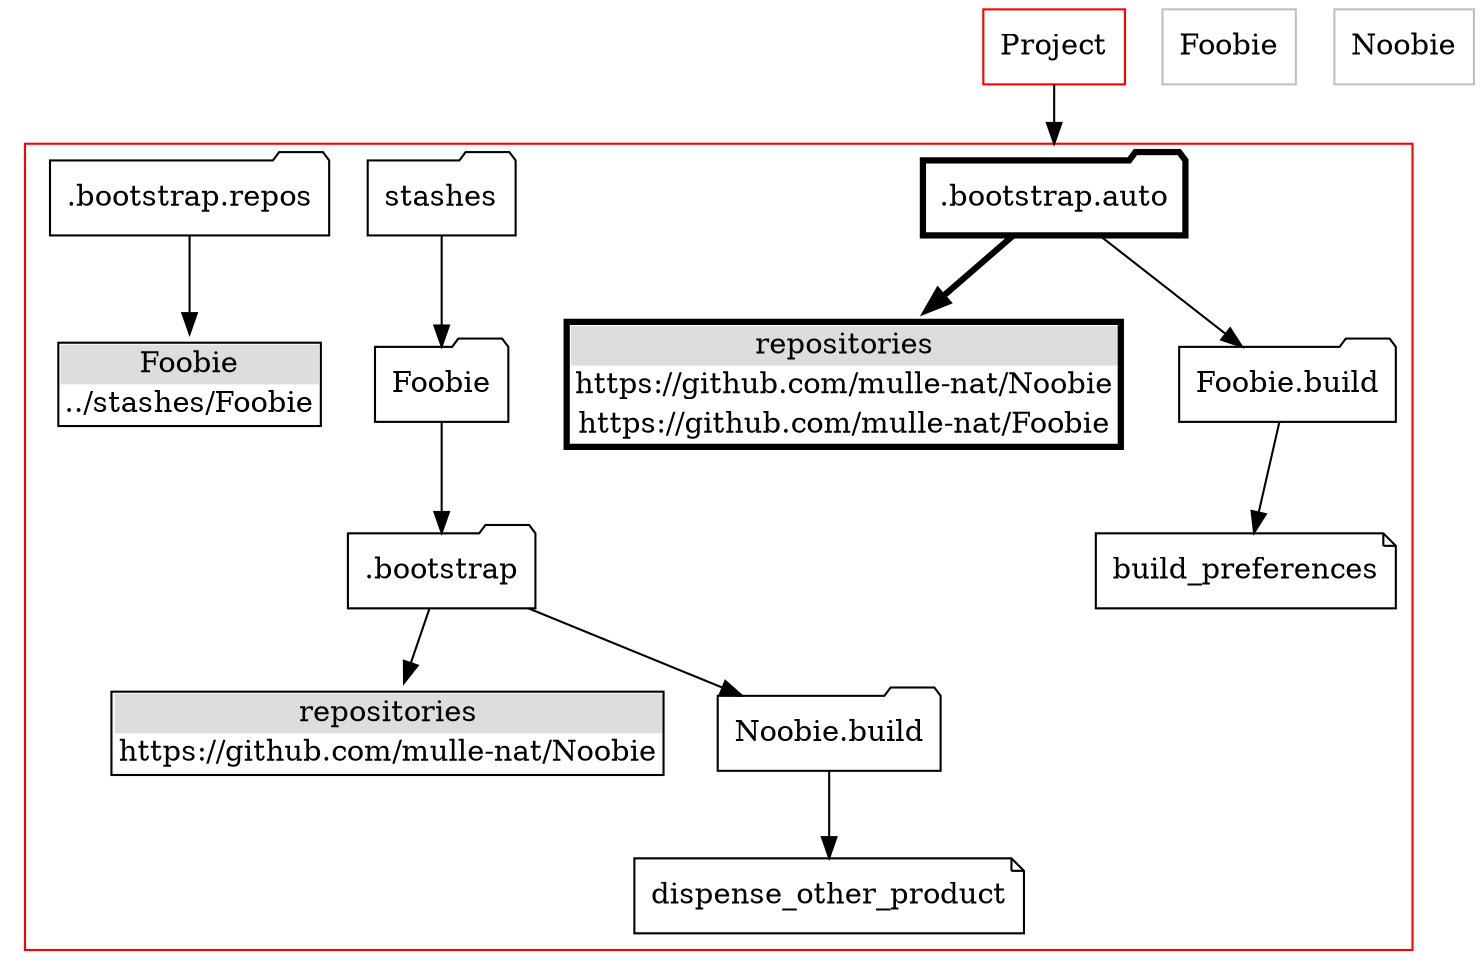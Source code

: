 digraph pic  {
   compound=true;
   node [shape= record];

   "1_Project" [ label="Project", color="red" ]
   "2_Foo"     [ label="Foobie", color="gray" ]
   "3_Bar"     [ label="Noobie", color="gray" ]

   node [shape= folder];

   "1_Project" -> ".bootstrap.auto"     [lhead=cluster_0];


   subgraph cluster_0 {
      color="red"
      node [shape= folder];
      "stashes"               -> "stashes#Foo"
      "stashes#Foo"         -> "stashes#foo:.bootstrap"

      ".bootstrap.auto"     -> "repositories.auto"  [ penwidth="3" ]
      ".bootstrap.auto"     -> ".auto:Foo"
      ".bootstrap.repos"    -> "symlink.Foo"
      ".auto:Foo"           -> ".auto:build_preferences"

      ".bootstrap.auto"      [ label=".bootstrap.auto", shape="folder", penwidth="3" ]
      ".auto:Foo"            [ label="Foobie.build", shape="folder" ]
      ".auto:build_preferences" [ label="build_preferences", shape="note" ]
      "repositories.auto"   [ shape="none", label=< <TABLE BORDER="3" CELLBORDER="0" CELLSPACING="0">
<TR><TD bgcolor="#DDDDDD">repositories</TD></TR>
<TR><TD PORT="f0">https://github.com/mulle-nat/Noobie</TD></TR>
<TR><TD PORT="f0">https://github.com/mulle-nat/Foobie</TD></TR>
</TABLE>>];

      "symlink.Foo"      [ shape="none", label=< <TABLE BORDER="1" CELLBORDER="0" CELLSPACING="0">
<TR><TD bgcolor="#DDDDDD">Foobie</TD></TR>
<TR><TD PORT="f2">../stashes/Foobie</TD></TR>
</TABLE>>];

      "stashes"
      ".bootstrap.repos"
      "stashes#Foo"                   [ label="Foobie" ]
      "stashes#foo:.bootstrap"        -> "stashes#foo:repositories"
      "stashes#foo:.bootstrap"        -> "stashes#foo:Noobie.build"
      "stashes#foo:Noobie.build"      -> "stashes#foo:dispense_other_product"
      "stashes#foo:dispense_other_product" [ label="dispense_other_product", shape="note" ]
      "stashes#foo:.bootstrap"             [ label=".bootstrap" ]
      "stashes#foo:Noobie.build"           [ label="Noobie.build" ]

      "stashes#foo:repositories"      [ shape="none", label=< <TABLE BORDER="1" CELLBORDER="0" CELLSPACING="0">
<TR><TD bgcolor="#DDDDDD">repositories</TD></TR>
<TR><TD PORT="f0">https://github.com/mulle-nat/Noobie</TD></TR>
</TABLE>>];
   }
}
